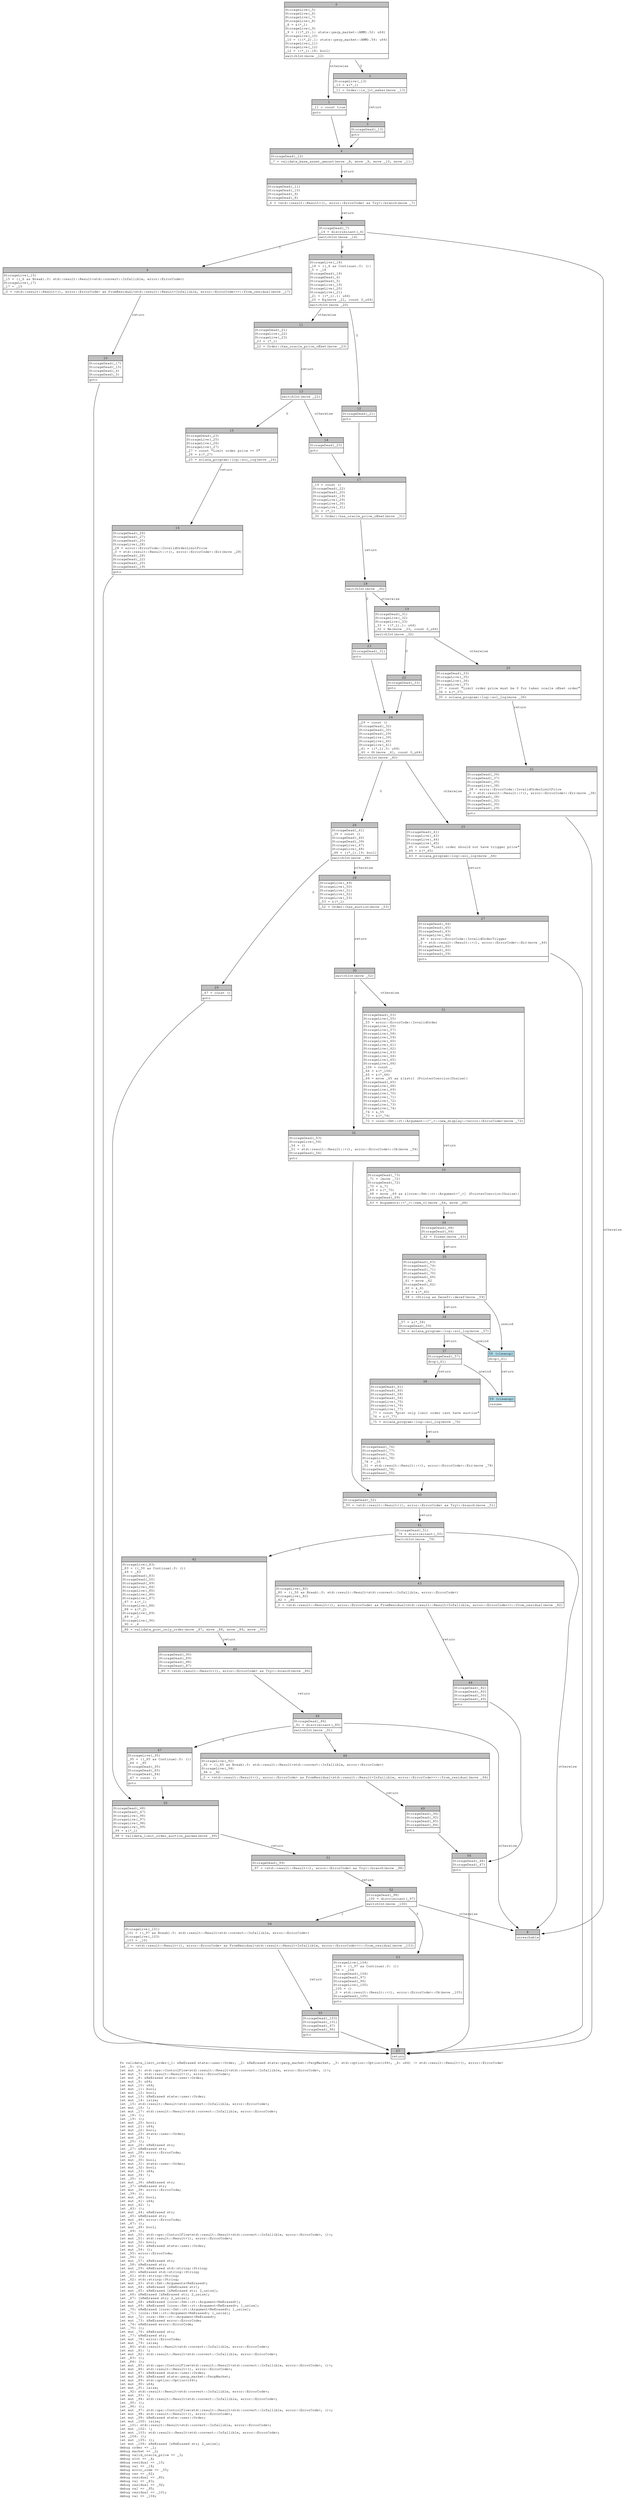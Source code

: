 digraph Mir_0_4559 {
    graph [fontname="Courier, monospace"];
    node [fontname="Courier, monospace"];
    edge [fontname="Courier, monospace"];
    label=<fn validate_limit_order(_1: &amp;ReErased state::user::Order, _2: &amp;ReErased state::perp_market::PerpMarket, _3: std::option::Option&lt;i64&gt;, _4: u64) -&gt; std::result::Result&lt;(), error::ErrorCode&gt;<br align="left"/>let _5: ();<br align="left"/>let mut _6: std::ops::ControlFlow&lt;std::result::Result&lt;std::convert::Infallible, error::ErrorCode&gt;, ()&gt;;<br align="left"/>let mut _7: std::result::Result&lt;(), error::ErrorCode&gt;;<br align="left"/>let mut _8: &amp;ReErased state::user::Order;<br align="left"/>let mut _9: u64;<br align="left"/>let mut _10: u64;<br align="left"/>let mut _11: bool;<br align="left"/>let mut _12: bool;<br align="left"/>let mut _13: &amp;ReErased state::user::Order;<br align="left"/>let mut _14: isize;<br align="left"/>let _15: std::result::Result&lt;std::convert::Infallible, error::ErrorCode&gt;;<br align="left"/>let mut _16: !;<br align="left"/>let mut _17: std::result::Result&lt;std::convert::Infallible, error::ErrorCode&gt;;<br align="left"/>let _18: ();<br align="left"/>let _19: ();<br align="left"/>let mut _20: bool;<br align="left"/>let mut _21: u64;<br align="left"/>let mut _22: bool;<br align="left"/>let mut _23: state::user::Order;<br align="left"/>let mut _24: !;<br align="left"/>let _25: ();<br align="left"/>let mut _26: &amp;ReErased str;<br align="left"/>let _27: &amp;ReErased str;<br align="left"/>let mut _28: error::ErrorCode;<br align="left"/>let _29: ();<br align="left"/>let mut _30: bool;<br align="left"/>let mut _31: state::user::Order;<br align="left"/>let mut _32: bool;<br align="left"/>let mut _33: u64;<br align="left"/>let mut _34: !;<br align="left"/>let _35: ();<br align="left"/>let mut _36: &amp;ReErased str;<br align="left"/>let _37: &amp;ReErased str;<br align="left"/>let mut _38: error::ErrorCode;<br align="left"/>let _39: ();<br align="left"/>let mut _40: bool;<br align="left"/>let mut _41: u64;<br align="left"/>let mut _42: !;<br align="left"/>let _43: ();<br align="left"/>let mut _44: &amp;ReErased str;<br align="left"/>let _45: &amp;ReErased str;<br align="left"/>let mut _46: error::ErrorCode;<br align="left"/>let _47: ();<br align="left"/>let mut _48: bool;<br align="left"/>let _49: ();<br align="left"/>let mut _50: std::ops::ControlFlow&lt;std::result::Result&lt;std::convert::Infallible, error::ErrorCode&gt;, ()&gt;;<br align="left"/>let mut _51: std::result::Result&lt;(), error::ErrorCode&gt;;<br align="left"/>let mut _52: bool;<br align="left"/>let mut _53: &amp;ReErased state::user::Order;<br align="left"/>let mut _54: ();<br align="left"/>let _55: error::ErrorCode;<br align="left"/>let _56: ();<br align="left"/>let mut _57: &amp;ReErased str;<br align="left"/>let _58: &amp;ReErased str;<br align="left"/>let mut _59: &amp;ReErased std::string::String;<br align="left"/>let _60: &amp;ReErased std::string::String;<br align="left"/>let _61: std::string::String;<br align="left"/>let _62: std::string::String;<br align="left"/>let mut _63: std::fmt::Arguments&lt;ReErased&gt;;<br align="left"/>let mut _64: &amp;ReErased [&amp;ReErased str];<br align="left"/>let mut _65: &amp;ReErased [&amp;ReErased str; 2_usize];<br align="left"/>let _66: &amp;ReErased [&amp;ReErased str; 2_usize];<br align="left"/>let _67: [&amp;ReErased str; 2_usize];<br align="left"/>let mut _68: &amp;ReErased [core::fmt::rt::Argument&lt;ReErased&gt;];<br align="left"/>let mut _69: &amp;ReErased [core::fmt::rt::Argument&lt;ReErased&gt;; 1_usize];<br align="left"/>let _70: &amp;ReErased [core::fmt::rt::Argument&lt;ReErased&gt;; 1_usize];<br align="left"/>let _71: [core::fmt::rt::Argument&lt;ReErased&gt;; 1_usize];<br align="left"/>let mut _72: core::fmt::rt::Argument&lt;ReErased&gt;;<br align="left"/>let mut _73: &amp;ReErased error::ErrorCode;<br align="left"/>let _74: &amp;ReErased error::ErrorCode;<br align="left"/>let _75: ();<br align="left"/>let mut _76: &amp;ReErased str;<br align="left"/>let _77: &amp;ReErased str;<br align="left"/>let mut _78: error::ErrorCode;<br align="left"/>let mut _79: isize;<br align="left"/>let _80: std::result::Result&lt;std::convert::Infallible, error::ErrorCode&gt;;<br align="left"/>let mut _81: !;<br align="left"/>let mut _82: std::result::Result&lt;std::convert::Infallible, error::ErrorCode&gt;;<br align="left"/>let _83: ();<br align="left"/>let _84: ();<br align="left"/>let mut _85: std::ops::ControlFlow&lt;std::result::Result&lt;std::convert::Infallible, error::ErrorCode&gt;, ()&gt;;<br align="left"/>let mut _86: std::result::Result&lt;(), error::ErrorCode&gt;;<br align="left"/>let mut _87: &amp;ReErased state::user::Order;<br align="left"/>let mut _88: &amp;ReErased state::perp_market::PerpMarket;<br align="left"/>let mut _89: std::option::Option&lt;i64&gt;;<br align="left"/>let mut _90: u64;<br align="left"/>let mut _91: isize;<br align="left"/>let _92: std::result::Result&lt;std::convert::Infallible, error::ErrorCode&gt;;<br align="left"/>let mut _93: !;<br align="left"/>let mut _94: std::result::Result&lt;std::convert::Infallible, error::ErrorCode&gt;;<br align="left"/>let _95: ();<br align="left"/>let _96: ();<br align="left"/>let mut _97: std::ops::ControlFlow&lt;std::result::Result&lt;std::convert::Infallible, error::ErrorCode&gt;, ()&gt;;<br align="left"/>let mut _98: std::result::Result&lt;(), error::ErrorCode&gt;;<br align="left"/>let mut _99: &amp;ReErased state::user::Order;<br align="left"/>let mut _100: isize;<br align="left"/>let _101: std::result::Result&lt;std::convert::Infallible, error::ErrorCode&gt;;<br align="left"/>let mut _102: !;<br align="left"/>let mut _103: std::result::Result&lt;std::convert::Infallible, error::ErrorCode&gt;;<br align="left"/>let _104: ();<br align="left"/>let mut _105: ();<br align="left"/>let mut _106: &amp;ReErased [&amp;ReErased str; 2_usize];<br align="left"/>debug order =&gt; _1;<br align="left"/>debug market =&gt; _2;<br align="left"/>debug valid_oracle_price =&gt; _3;<br align="left"/>debug slot =&gt; _4;<br align="left"/>debug residual =&gt; _15;<br align="left"/>debug val =&gt; _18;<br align="left"/>debug error_code =&gt; _55;<br align="left"/>debug res =&gt; _62;<br align="left"/>debug residual =&gt; _80;<br align="left"/>debug val =&gt; _83;<br align="left"/>debug residual =&gt; _92;<br align="left"/>debug val =&gt; _95;<br align="left"/>debug residual =&gt; _101;<br align="left"/>debug val =&gt; _104;<br align="left"/>>;
    bb0__0_4559 [shape="none", label=<<table border="0" cellborder="1" cellspacing="0"><tr><td bgcolor="gray" align="center" colspan="1">0</td></tr><tr><td align="left" balign="left">StorageLive(_5)<br/>StorageLive(_6)<br/>StorageLive(_7)<br/>StorageLive(_8)<br/>_8 = &amp;(*_1)<br/>StorageLive(_9)<br/>_9 = (((*_2).1: state::perp_market::AMM).52: u64)<br/>StorageLive(_10)<br/>_10 = (((*_2).1: state::perp_market::AMM).54: u64)<br/>StorageLive(_11)<br/>StorageLive(_12)<br/>_12 = ((*_1).18: bool)<br/></td></tr><tr><td align="left">switchInt(move _12)</td></tr></table>>];
    bb1__0_4559 [shape="none", label=<<table border="0" cellborder="1" cellspacing="0"><tr><td bgcolor="gray" align="center" colspan="1">1</td></tr><tr><td align="left" balign="left">_11 = const true<br/></td></tr><tr><td align="left">goto</td></tr></table>>];
    bb2__0_4559 [shape="none", label=<<table border="0" cellborder="1" cellspacing="0"><tr><td bgcolor="gray" align="center" colspan="1">2</td></tr><tr><td align="left" balign="left">StorageLive(_13)<br/>_13 = &amp;(*_1)<br/></td></tr><tr><td align="left">_11 = Order::is_jit_maker(move _13)</td></tr></table>>];
    bb3__0_4559 [shape="none", label=<<table border="0" cellborder="1" cellspacing="0"><tr><td bgcolor="gray" align="center" colspan="1">3</td></tr><tr><td align="left" balign="left">StorageDead(_13)<br/></td></tr><tr><td align="left">goto</td></tr></table>>];
    bb4__0_4559 [shape="none", label=<<table border="0" cellborder="1" cellspacing="0"><tr><td bgcolor="gray" align="center" colspan="1">4</td></tr><tr><td align="left" balign="left">StorageDead(_12)<br/></td></tr><tr><td align="left">_7 = validate_base_asset_amount(move _8, move _9, move _10, move _11)</td></tr></table>>];
    bb5__0_4559 [shape="none", label=<<table border="0" cellborder="1" cellspacing="0"><tr><td bgcolor="gray" align="center" colspan="1">5</td></tr><tr><td align="left" balign="left">StorageDead(_11)<br/>StorageDead(_10)<br/>StorageDead(_9)<br/>StorageDead(_8)<br/></td></tr><tr><td align="left">_6 = &lt;std::result::Result&lt;(), error::ErrorCode&gt; as Try&gt;::branch(move _7)</td></tr></table>>];
    bb6__0_4559 [shape="none", label=<<table border="0" cellborder="1" cellspacing="0"><tr><td bgcolor="gray" align="center" colspan="1">6</td></tr><tr><td align="left" balign="left">StorageDead(_7)<br/>_14 = discriminant(_6)<br/></td></tr><tr><td align="left">switchInt(move _14)</td></tr></table>>];
    bb7__0_4559 [shape="none", label=<<table border="0" cellborder="1" cellspacing="0"><tr><td bgcolor="gray" align="center" colspan="1">7</td></tr><tr><td align="left" balign="left">StorageLive(_18)<br/>_18 = ((_6 as Continue).0: ())<br/>_5 = _18<br/>StorageDead(_18)<br/>StorageDead(_6)<br/>StorageDead(_5)<br/>StorageLive(_19)<br/>StorageLive(_20)<br/>StorageLive(_21)<br/>_21 = ((*_1).1: u64)<br/>_20 = Eq(move _21, const 0_u64)<br/></td></tr><tr><td align="left">switchInt(move _20)</td></tr></table>>];
    bb8__0_4559 [shape="none", label=<<table border="0" cellborder="1" cellspacing="0"><tr><td bgcolor="gray" align="center" colspan="1">8</td></tr><tr><td align="left">unreachable</td></tr></table>>];
    bb9__0_4559 [shape="none", label=<<table border="0" cellborder="1" cellspacing="0"><tr><td bgcolor="gray" align="center" colspan="1">9</td></tr><tr><td align="left" balign="left">StorageLive(_15)<br/>_15 = ((_6 as Break).0: std::result::Result&lt;std::convert::Infallible, error::ErrorCode&gt;)<br/>StorageLive(_17)<br/>_17 = _15<br/></td></tr><tr><td align="left">_0 = &lt;std::result::Result&lt;(), error::ErrorCode&gt; as FromResidual&lt;std::result::Result&lt;Infallible, error::ErrorCode&gt;&gt;&gt;::from_residual(move _17)</td></tr></table>>];
    bb10__0_4559 [shape="none", label=<<table border="0" cellborder="1" cellspacing="0"><tr><td bgcolor="gray" align="center" colspan="1">10</td></tr><tr><td align="left" balign="left">StorageDead(_17)<br/>StorageDead(_15)<br/>StorageDead(_6)<br/>StorageDead(_5)<br/></td></tr><tr><td align="left">goto</td></tr></table>>];
    bb11__0_4559 [shape="none", label=<<table border="0" cellborder="1" cellspacing="0"><tr><td bgcolor="gray" align="center" colspan="1">11</td></tr><tr><td align="left" balign="left">StorageDead(_21)<br/>StorageLive(_22)<br/>StorageLive(_23)<br/>_23 = (*_1)<br/></td></tr><tr><td align="left">_22 = Order::has_oracle_price_offset(move _23)</td></tr></table>>];
    bb12__0_4559 [shape="none", label=<<table border="0" cellborder="1" cellspacing="0"><tr><td bgcolor="gray" align="center" colspan="1">12</td></tr><tr><td align="left" balign="left">StorageDead(_21)<br/></td></tr><tr><td align="left">goto</td></tr></table>>];
    bb13__0_4559 [shape="none", label=<<table border="0" cellborder="1" cellspacing="0"><tr><td bgcolor="gray" align="center" colspan="1">13</td></tr><tr><td align="left">switchInt(move _22)</td></tr></table>>];
    bb14__0_4559 [shape="none", label=<<table border="0" cellborder="1" cellspacing="0"><tr><td bgcolor="gray" align="center" colspan="1">14</td></tr><tr><td align="left" balign="left">StorageDead(_23)<br/></td></tr><tr><td align="left">goto</td></tr></table>>];
    bb15__0_4559 [shape="none", label=<<table border="0" cellborder="1" cellspacing="0"><tr><td bgcolor="gray" align="center" colspan="1">15</td></tr><tr><td align="left" balign="left">StorageDead(_23)<br/>StorageLive(_25)<br/>StorageLive(_26)<br/>StorageLive(_27)<br/>_27 = const &quot;Limit order price == 0&quot;<br/>_26 = &amp;(*_27)<br/></td></tr><tr><td align="left">_25 = solana_program::log::sol_log(move _26)</td></tr></table>>];
    bb16__0_4559 [shape="none", label=<<table border="0" cellborder="1" cellspacing="0"><tr><td bgcolor="gray" align="center" colspan="1">16</td></tr><tr><td align="left" balign="left">StorageDead(_26)<br/>StorageDead(_27)<br/>StorageDead(_25)<br/>StorageLive(_28)<br/>_28 = error::ErrorCode::InvalidOrderLimitPrice<br/>_0 = std::result::Result::&lt;(), error::ErrorCode&gt;::Err(move _28)<br/>StorageDead(_28)<br/>StorageDead(_22)<br/>StorageDead(_20)<br/>StorageDead(_19)<br/></td></tr><tr><td align="left">goto</td></tr></table>>];
    bb17__0_4559 [shape="none", label=<<table border="0" cellborder="1" cellspacing="0"><tr><td bgcolor="gray" align="center" colspan="1">17</td></tr><tr><td align="left" balign="left">_19 = const ()<br/>StorageDead(_22)<br/>StorageDead(_20)<br/>StorageDead(_19)<br/>StorageLive(_29)<br/>StorageLive(_30)<br/>StorageLive(_31)<br/>_31 = (*_1)<br/></td></tr><tr><td align="left">_30 = Order::has_oracle_price_offset(move _31)</td></tr></table>>];
    bb18__0_4559 [shape="none", label=<<table border="0" cellborder="1" cellspacing="0"><tr><td bgcolor="gray" align="center" colspan="1">18</td></tr><tr><td align="left">switchInt(move _30)</td></tr></table>>];
    bb19__0_4559 [shape="none", label=<<table border="0" cellborder="1" cellspacing="0"><tr><td bgcolor="gray" align="center" colspan="1">19</td></tr><tr><td align="left" balign="left">StorageDead(_31)<br/>StorageLive(_32)<br/>StorageLive(_33)<br/>_33 = ((*_1).1: u64)<br/>_32 = Ne(move _33, const 0_u64)<br/></td></tr><tr><td align="left">switchInt(move _32)</td></tr></table>>];
    bb20__0_4559 [shape="none", label=<<table border="0" cellborder="1" cellspacing="0"><tr><td bgcolor="gray" align="center" colspan="1">20</td></tr><tr><td align="left" balign="left">StorageDead(_33)<br/>StorageLive(_35)<br/>StorageLive(_36)<br/>StorageLive(_37)<br/>_37 = const &quot;Limit order price must be 0 for taker oracle offset order&quot;<br/>_36 = &amp;(*_37)<br/></td></tr><tr><td align="left">_35 = solana_program::log::sol_log(move _36)</td></tr></table>>];
    bb21__0_4559 [shape="none", label=<<table border="0" cellborder="1" cellspacing="0"><tr><td bgcolor="gray" align="center" colspan="1">21</td></tr><tr><td align="left" balign="left">StorageDead(_36)<br/>StorageDead(_37)<br/>StorageDead(_35)<br/>StorageLive(_38)<br/>_38 = error::ErrorCode::InvalidOrderLimitPrice<br/>_0 = std::result::Result::&lt;(), error::ErrorCode&gt;::Err(move _38)<br/>StorageDead(_38)<br/>StorageDead(_32)<br/>StorageDead(_30)<br/>StorageDead(_29)<br/></td></tr><tr><td align="left">goto</td></tr></table>>];
    bb22__0_4559 [shape="none", label=<<table border="0" cellborder="1" cellspacing="0"><tr><td bgcolor="gray" align="center" colspan="1">22</td></tr><tr><td align="left" balign="left">StorageDead(_33)<br/></td></tr><tr><td align="left">goto</td></tr></table>>];
    bb23__0_4559 [shape="none", label=<<table border="0" cellborder="1" cellspacing="0"><tr><td bgcolor="gray" align="center" colspan="1">23</td></tr><tr><td align="left" balign="left">StorageDead(_31)<br/></td></tr><tr><td align="left">goto</td></tr></table>>];
    bb24__0_4559 [shape="none", label=<<table border="0" cellborder="1" cellspacing="0"><tr><td bgcolor="gray" align="center" colspan="1">24</td></tr><tr><td align="left" balign="left">_29 = const ()<br/>StorageDead(_32)<br/>StorageDead(_30)<br/>StorageDead(_29)<br/>StorageLive(_39)<br/>StorageLive(_40)<br/>StorageLive(_41)<br/>_41 = ((*_1).5: u64)<br/>_40 = Gt(move _41, const 0_u64)<br/></td></tr><tr><td align="left">switchInt(move _40)</td></tr></table>>];
    bb25__0_4559 [shape="none", label=<<table border="0" cellborder="1" cellspacing="0"><tr><td bgcolor="gray" align="center" colspan="1">25</td></tr><tr><td align="left" balign="left">StorageDead(_41)<br/>StorageLive(_43)<br/>StorageLive(_44)<br/>StorageLive(_45)<br/>_45 = const &quot;Limit order should not have trigger price&quot;<br/>_44 = &amp;(*_45)<br/></td></tr><tr><td align="left">_43 = solana_program::log::sol_log(move _44)</td></tr></table>>];
    bb26__0_4559 [shape="none", label=<<table border="0" cellborder="1" cellspacing="0"><tr><td bgcolor="gray" align="center" colspan="1">26</td></tr><tr><td align="left" balign="left">StorageDead(_41)<br/>_39 = const ()<br/>StorageDead(_40)<br/>StorageDead(_39)<br/>StorageLive(_47)<br/>StorageLive(_48)<br/>_48 = ((*_1).19: bool)<br/></td></tr><tr><td align="left">switchInt(move _48)</td></tr></table>>];
    bb27__0_4559 [shape="none", label=<<table border="0" cellborder="1" cellspacing="0"><tr><td bgcolor="gray" align="center" colspan="1">27</td></tr><tr><td align="left" balign="left">StorageDead(_44)<br/>StorageDead(_45)<br/>StorageDead(_43)<br/>StorageLive(_46)<br/>_46 = error::ErrorCode::InvalidOrderTrigger<br/>_0 = std::result::Result::&lt;(), error::ErrorCode&gt;::Err(move _46)<br/>StorageDead(_46)<br/>StorageDead(_40)<br/>StorageDead(_39)<br/></td></tr><tr><td align="left">goto</td></tr></table>>];
    bb28__0_4559 [shape="none", label=<<table border="0" cellborder="1" cellspacing="0"><tr><td bgcolor="gray" align="center" colspan="1">28</td></tr><tr><td align="left" balign="left">StorageLive(_49)<br/>StorageLive(_50)<br/>StorageLive(_51)<br/>StorageLive(_52)<br/>StorageLive(_53)<br/>_53 = &amp;(*_1)<br/></td></tr><tr><td align="left">_52 = Order::has_auction(move _53)</td></tr></table>>];
    bb29__0_4559 [shape="none", label=<<table border="0" cellborder="1" cellspacing="0"><tr><td bgcolor="gray" align="center" colspan="1">29</td></tr><tr><td align="left" balign="left">_47 = const ()<br/></td></tr><tr><td align="left">goto</td></tr></table>>];
    bb30__0_4559 [shape="none", label=<<table border="0" cellborder="1" cellspacing="0"><tr><td bgcolor="gray" align="center" colspan="1">30</td></tr><tr><td align="left">switchInt(move _52)</td></tr></table>>];
    bb31__0_4559 [shape="none", label=<<table border="0" cellborder="1" cellspacing="0"><tr><td bgcolor="gray" align="center" colspan="1">31</td></tr><tr><td align="left" balign="left">StorageDead(_53)<br/>StorageLive(_55)<br/>_55 = error::ErrorCode::InvalidOrder<br/>StorageLive(_56)<br/>StorageLive(_57)<br/>StorageLive(_58)<br/>StorageLive(_59)<br/>StorageLive(_60)<br/>StorageLive(_61)<br/>StorageLive(_62)<br/>StorageLive(_63)<br/>StorageLive(_64)<br/>StorageLive(_65)<br/>StorageLive(_66)<br/>_106 = const _<br/>_66 = &amp;(*_106)<br/>_65 = &amp;(*_66)<br/>_64 = move _65 as &amp;[&amp;str] (PointerCoercion(Unsize))<br/>StorageDead(_65)<br/>StorageLive(_68)<br/>StorageLive(_69)<br/>StorageLive(_70)<br/>StorageLive(_71)<br/>StorageLive(_72)<br/>StorageLive(_73)<br/>StorageLive(_74)<br/>_74 = &amp;_55<br/>_73 = &amp;(*_74)<br/></td></tr><tr><td align="left">_72 = core::fmt::rt::Argument::&lt;'_&gt;::new_display::&lt;error::ErrorCode&gt;(move _73)</td></tr></table>>];
    bb32__0_4559 [shape="none", label=<<table border="0" cellborder="1" cellspacing="0"><tr><td bgcolor="gray" align="center" colspan="1">32</td></tr><tr><td align="left" balign="left">StorageDead(_53)<br/>StorageLive(_54)<br/>_54 = ()<br/>_51 = std::result::Result::&lt;(), error::ErrorCode&gt;::Ok(move _54)<br/>StorageDead(_54)<br/></td></tr><tr><td align="left">goto</td></tr></table>>];
    bb33__0_4559 [shape="none", label=<<table border="0" cellborder="1" cellspacing="0"><tr><td bgcolor="gray" align="center" colspan="1">33</td></tr><tr><td align="left" balign="left">StorageDead(_73)<br/>_71 = [move _72]<br/>StorageDead(_72)<br/>_70 = &amp;_71<br/>_69 = &amp;(*_70)<br/>_68 = move _69 as &amp;[core::fmt::rt::Argument&lt;'_&gt;] (PointerCoercion(Unsize))<br/>StorageDead(_69)<br/></td></tr><tr><td align="left">_63 = Arguments::&lt;'_&gt;::new_v1(move _64, move _68)</td></tr></table>>];
    bb34__0_4559 [shape="none", label=<<table border="0" cellborder="1" cellspacing="0"><tr><td bgcolor="gray" align="center" colspan="1">34</td></tr><tr><td align="left" balign="left">StorageDead(_68)<br/>StorageDead(_64)<br/></td></tr><tr><td align="left">_62 = format(move _63)</td></tr></table>>];
    bb35__0_4559 [shape="none", label=<<table border="0" cellborder="1" cellspacing="0"><tr><td bgcolor="gray" align="center" colspan="1">35</td></tr><tr><td align="left" balign="left">StorageDead(_63)<br/>StorageDead(_74)<br/>StorageDead(_71)<br/>StorageDead(_70)<br/>StorageDead(_66)<br/>_61 = move _62<br/>StorageDead(_62)<br/>_60 = &amp;_61<br/>_59 = &amp;(*_60)<br/></td></tr><tr><td align="left">_58 = &lt;String as Deref&gt;::deref(move _59)</td></tr></table>>];
    bb36__0_4559 [shape="none", label=<<table border="0" cellborder="1" cellspacing="0"><tr><td bgcolor="gray" align="center" colspan="1">36</td></tr><tr><td align="left" balign="left">_57 = &amp;(*_58)<br/>StorageDead(_59)<br/></td></tr><tr><td align="left">_56 = solana_program::log::sol_log(move _57)</td></tr></table>>];
    bb37__0_4559 [shape="none", label=<<table border="0" cellborder="1" cellspacing="0"><tr><td bgcolor="gray" align="center" colspan="1">37</td></tr><tr><td align="left" balign="left">StorageDead(_57)<br/></td></tr><tr><td align="left">drop(_61)</td></tr></table>>];
    bb38__0_4559 [shape="none", label=<<table border="0" cellborder="1" cellspacing="0"><tr><td bgcolor="gray" align="center" colspan="1">38</td></tr><tr><td align="left" balign="left">StorageDead(_61)<br/>StorageDead(_60)<br/>StorageDead(_58)<br/>StorageDead(_56)<br/>StorageLive(_75)<br/>StorageLive(_76)<br/>StorageLive(_77)<br/>_77 = const &quot;post only limit order cant have auction&quot;<br/>_76 = &amp;(*_77)<br/></td></tr><tr><td align="left">_75 = solana_program::log::sol_log(move _76)</td></tr></table>>];
    bb39__0_4559 [shape="none", label=<<table border="0" cellborder="1" cellspacing="0"><tr><td bgcolor="gray" align="center" colspan="1">39</td></tr><tr><td align="left" balign="left">StorageDead(_76)<br/>StorageDead(_77)<br/>StorageDead(_75)<br/>StorageLive(_78)<br/>_78 = _55<br/>_51 = std::result::Result::&lt;(), error::ErrorCode&gt;::Err(move _78)<br/>StorageDead(_78)<br/>StorageDead(_55)<br/></td></tr><tr><td align="left">goto</td></tr></table>>];
    bb40__0_4559 [shape="none", label=<<table border="0" cellborder="1" cellspacing="0"><tr><td bgcolor="gray" align="center" colspan="1">40</td></tr><tr><td align="left" balign="left">StorageDead(_52)<br/></td></tr><tr><td align="left">_50 = &lt;std::result::Result&lt;(), error::ErrorCode&gt; as Try&gt;::branch(move _51)</td></tr></table>>];
    bb41__0_4559 [shape="none", label=<<table border="0" cellborder="1" cellspacing="0"><tr><td bgcolor="gray" align="center" colspan="1">41</td></tr><tr><td align="left" balign="left">StorageDead(_51)<br/>_79 = discriminant(_50)<br/></td></tr><tr><td align="left">switchInt(move _79)</td></tr></table>>];
    bb42__0_4559 [shape="none", label=<<table border="0" cellborder="1" cellspacing="0"><tr><td bgcolor="gray" align="center" colspan="1">42</td></tr><tr><td align="left" balign="left">StorageLive(_83)<br/>_83 = ((_50 as Continue).0: ())<br/>_49 = _83<br/>StorageDead(_83)<br/>StorageDead(_50)<br/>StorageDead(_49)<br/>StorageLive(_84)<br/>StorageLive(_85)<br/>StorageLive(_86)<br/>StorageLive(_87)<br/>_87 = &amp;(*_1)<br/>StorageLive(_88)<br/>_88 = &amp;(*_2)<br/>StorageLive(_89)<br/>_89 = _3<br/>StorageLive(_90)<br/>_90 = _4<br/></td></tr><tr><td align="left">_86 = validate_post_only_order(move _87, move _88, move _89, move _90)</td></tr></table>>];
    bb43__0_4559 [shape="none", label=<<table border="0" cellborder="1" cellspacing="0"><tr><td bgcolor="gray" align="center" colspan="1">43</td></tr><tr><td align="left" balign="left">StorageLive(_80)<br/>_80 = ((_50 as Break).0: std::result::Result&lt;std::convert::Infallible, error::ErrorCode&gt;)<br/>StorageLive(_82)<br/>_82 = _80<br/></td></tr><tr><td align="left">_0 = &lt;std::result::Result&lt;(), error::ErrorCode&gt; as FromResidual&lt;std::result::Result&lt;Infallible, error::ErrorCode&gt;&gt;&gt;::from_residual(move _82)</td></tr></table>>];
    bb44__0_4559 [shape="none", label=<<table border="0" cellborder="1" cellspacing="0"><tr><td bgcolor="gray" align="center" colspan="1">44</td></tr><tr><td align="left" balign="left">StorageDead(_82)<br/>StorageDead(_80)<br/>StorageDead(_50)<br/>StorageDead(_49)<br/></td></tr><tr><td align="left">goto</td></tr></table>>];
    bb45__0_4559 [shape="none", label=<<table border="0" cellborder="1" cellspacing="0"><tr><td bgcolor="gray" align="center" colspan="1">45</td></tr><tr><td align="left" balign="left">StorageDead(_90)<br/>StorageDead(_89)<br/>StorageDead(_88)<br/>StorageDead(_87)<br/></td></tr><tr><td align="left">_85 = &lt;std::result::Result&lt;(), error::ErrorCode&gt; as Try&gt;::branch(move _86)</td></tr></table>>];
    bb46__0_4559 [shape="none", label=<<table border="0" cellborder="1" cellspacing="0"><tr><td bgcolor="gray" align="center" colspan="1">46</td></tr><tr><td align="left" balign="left">StorageDead(_86)<br/>_91 = discriminant(_85)<br/></td></tr><tr><td align="left">switchInt(move _91)</td></tr></table>>];
    bb47__0_4559 [shape="none", label=<<table border="0" cellborder="1" cellspacing="0"><tr><td bgcolor="gray" align="center" colspan="1">47</td></tr><tr><td align="left" balign="left">StorageLive(_95)<br/>_95 = ((_85 as Continue).0: ())<br/>_84 = _95<br/>StorageDead(_95)<br/>StorageDead(_85)<br/>StorageDead(_84)<br/>_47 = const ()<br/></td></tr><tr><td align="left">goto</td></tr></table>>];
    bb48__0_4559 [shape="none", label=<<table border="0" cellborder="1" cellspacing="0"><tr><td bgcolor="gray" align="center" colspan="1">48</td></tr><tr><td align="left" balign="left">StorageLive(_92)<br/>_92 = ((_85 as Break).0: std::result::Result&lt;std::convert::Infallible, error::ErrorCode&gt;)<br/>StorageLive(_94)<br/>_94 = _92<br/></td></tr><tr><td align="left">_0 = &lt;std::result::Result&lt;(), error::ErrorCode&gt; as FromResidual&lt;std::result::Result&lt;Infallible, error::ErrorCode&gt;&gt;&gt;::from_residual(move _94)</td></tr></table>>];
    bb49__0_4559 [shape="none", label=<<table border="0" cellborder="1" cellspacing="0"><tr><td bgcolor="gray" align="center" colspan="1">49</td></tr><tr><td align="left" balign="left">StorageDead(_94)<br/>StorageDead(_92)<br/>StorageDead(_85)<br/>StorageDead(_84)<br/></td></tr><tr><td align="left">goto</td></tr></table>>];
    bb50__0_4559 [shape="none", label=<<table border="0" cellborder="1" cellspacing="0"><tr><td bgcolor="gray" align="center" colspan="1">50</td></tr><tr><td align="left" balign="left">StorageDead(_48)<br/>StorageDead(_47)<br/>StorageLive(_96)<br/>StorageLive(_97)<br/>StorageLive(_98)<br/>StorageLive(_99)<br/>_99 = &amp;(*_1)<br/></td></tr><tr><td align="left">_98 = validate_limit_order_auction_params(move _99)</td></tr></table>>];
    bb51__0_4559 [shape="none", label=<<table border="0" cellborder="1" cellspacing="0"><tr><td bgcolor="gray" align="center" colspan="1">51</td></tr><tr><td align="left" balign="left">StorageDead(_99)<br/></td></tr><tr><td align="left">_97 = &lt;std::result::Result&lt;(), error::ErrorCode&gt; as Try&gt;::branch(move _98)</td></tr></table>>];
    bb52__0_4559 [shape="none", label=<<table border="0" cellborder="1" cellspacing="0"><tr><td bgcolor="gray" align="center" colspan="1">52</td></tr><tr><td align="left" balign="left">StorageDead(_98)<br/>_100 = discriminant(_97)<br/></td></tr><tr><td align="left">switchInt(move _100)</td></tr></table>>];
    bb53__0_4559 [shape="none", label=<<table border="0" cellborder="1" cellspacing="0"><tr><td bgcolor="gray" align="center" colspan="1">53</td></tr><tr><td align="left" balign="left">StorageLive(_104)<br/>_104 = ((_97 as Continue).0: ())<br/>_96 = _104<br/>StorageDead(_104)<br/>StorageDead(_97)<br/>StorageDead(_96)<br/>StorageLive(_105)<br/>_105 = ()<br/>_0 = std::result::Result::&lt;(), error::ErrorCode&gt;::Ok(move _105)<br/>StorageDead(_105)<br/></td></tr><tr><td align="left">goto</td></tr></table>>];
    bb54__0_4559 [shape="none", label=<<table border="0" cellborder="1" cellspacing="0"><tr><td bgcolor="gray" align="center" colspan="1">54</td></tr><tr><td align="left" balign="left">StorageLive(_101)<br/>_101 = ((_97 as Break).0: std::result::Result&lt;std::convert::Infallible, error::ErrorCode&gt;)<br/>StorageLive(_103)<br/>_103 = _101<br/></td></tr><tr><td align="left">_0 = &lt;std::result::Result&lt;(), error::ErrorCode&gt; as FromResidual&lt;std::result::Result&lt;Infallible, error::ErrorCode&gt;&gt;&gt;::from_residual(move _103)</td></tr></table>>];
    bb55__0_4559 [shape="none", label=<<table border="0" cellborder="1" cellspacing="0"><tr><td bgcolor="gray" align="center" colspan="1">55</td></tr><tr><td align="left" balign="left">StorageDead(_103)<br/>StorageDead(_101)<br/>StorageDead(_97)<br/>StorageDead(_96)<br/></td></tr><tr><td align="left">goto</td></tr></table>>];
    bb56__0_4559 [shape="none", label=<<table border="0" cellborder="1" cellspacing="0"><tr><td bgcolor="gray" align="center" colspan="1">56</td></tr><tr><td align="left" balign="left">StorageDead(_48)<br/>StorageDead(_47)<br/></td></tr><tr><td align="left">goto</td></tr></table>>];
    bb57__0_4559 [shape="none", label=<<table border="0" cellborder="1" cellspacing="0"><tr><td bgcolor="gray" align="center" colspan="1">57</td></tr><tr><td align="left">return</td></tr></table>>];
    bb58__0_4559 [shape="none", label=<<table border="0" cellborder="1" cellspacing="0"><tr><td bgcolor="lightblue" align="center" colspan="1">58 (cleanup)</td></tr><tr><td align="left">drop(_61)</td></tr></table>>];
    bb59__0_4559 [shape="none", label=<<table border="0" cellborder="1" cellspacing="0"><tr><td bgcolor="lightblue" align="center" colspan="1">59 (cleanup)</td></tr><tr><td align="left">resume</td></tr></table>>];
    bb0__0_4559 -> bb2__0_4559 [label="0"];
    bb0__0_4559 -> bb1__0_4559 [label="otherwise"];
    bb1__0_4559 -> bb4__0_4559 [label=""];
    bb2__0_4559 -> bb3__0_4559 [label="return"];
    bb3__0_4559 -> bb4__0_4559 [label=""];
    bb4__0_4559 -> bb5__0_4559 [label="return"];
    bb5__0_4559 -> bb6__0_4559 [label="return"];
    bb6__0_4559 -> bb7__0_4559 [label="0"];
    bb6__0_4559 -> bb9__0_4559 [label="1"];
    bb6__0_4559 -> bb8__0_4559 [label="otherwise"];
    bb7__0_4559 -> bb12__0_4559 [label="0"];
    bb7__0_4559 -> bb11__0_4559 [label="otherwise"];
    bb9__0_4559 -> bb10__0_4559 [label="return"];
    bb10__0_4559 -> bb57__0_4559 [label=""];
    bb11__0_4559 -> bb13__0_4559 [label="return"];
    bb12__0_4559 -> bb17__0_4559 [label=""];
    bb13__0_4559 -> bb15__0_4559 [label="0"];
    bb13__0_4559 -> bb14__0_4559 [label="otherwise"];
    bb14__0_4559 -> bb17__0_4559 [label=""];
    bb15__0_4559 -> bb16__0_4559 [label="return"];
    bb16__0_4559 -> bb57__0_4559 [label=""];
    bb17__0_4559 -> bb18__0_4559 [label="return"];
    bb18__0_4559 -> bb23__0_4559 [label="0"];
    bb18__0_4559 -> bb19__0_4559 [label="otherwise"];
    bb19__0_4559 -> bb22__0_4559 [label="0"];
    bb19__0_4559 -> bb20__0_4559 [label="otherwise"];
    bb20__0_4559 -> bb21__0_4559 [label="return"];
    bb21__0_4559 -> bb57__0_4559 [label=""];
    bb22__0_4559 -> bb24__0_4559 [label=""];
    bb23__0_4559 -> bb24__0_4559 [label=""];
    bb24__0_4559 -> bb26__0_4559 [label="0"];
    bb24__0_4559 -> bb25__0_4559 [label="otherwise"];
    bb25__0_4559 -> bb27__0_4559 [label="return"];
    bb26__0_4559 -> bb29__0_4559 [label="0"];
    bb26__0_4559 -> bb28__0_4559 [label="otherwise"];
    bb27__0_4559 -> bb57__0_4559 [label=""];
    bb28__0_4559 -> bb30__0_4559 [label="return"];
    bb29__0_4559 -> bb50__0_4559 [label=""];
    bb30__0_4559 -> bb32__0_4559 [label="0"];
    bb30__0_4559 -> bb31__0_4559 [label="otherwise"];
    bb31__0_4559 -> bb33__0_4559 [label="return"];
    bb32__0_4559 -> bb40__0_4559 [label=""];
    bb33__0_4559 -> bb34__0_4559 [label="return"];
    bb34__0_4559 -> bb35__0_4559 [label="return"];
    bb35__0_4559 -> bb36__0_4559 [label="return"];
    bb35__0_4559 -> bb58__0_4559 [label="unwind"];
    bb36__0_4559 -> bb37__0_4559 [label="return"];
    bb36__0_4559 -> bb58__0_4559 [label="unwind"];
    bb37__0_4559 -> bb38__0_4559 [label="return"];
    bb37__0_4559 -> bb59__0_4559 [label="unwind"];
    bb38__0_4559 -> bb39__0_4559 [label="return"];
    bb39__0_4559 -> bb40__0_4559 [label=""];
    bb40__0_4559 -> bb41__0_4559 [label="return"];
    bb41__0_4559 -> bb42__0_4559 [label="0"];
    bb41__0_4559 -> bb43__0_4559 [label="1"];
    bb41__0_4559 -> bb8__0_4559 [label="otherwise"];
    bb42__0_4559 -> bb45__0_4559 [label="return"];
    bb43__0_4559 -> bb44__0_4559 [label="return"];
    bb44__0_4559 -> bb56__0_4559 [label=""];
    bb45__0_4559 -> bb46__0_4559 [label="return"];
    bb46__0_4559 -> bb47__0_4559 [label="0"];
    bb46__0_4559 -> bb48__0_4559 [label="1"];
    bb46__0_4559 -> bb8__0_4559 [label="otherwise"];
    bb47__0_4559 -> bb50__0_4559 [label=""];
    bb48__0_4559 -> bb49__0_4559 [label="return"];
    bb49__0_4559 -> bb56__0_4559 [label=""];
    bb50__0_4559 -> bb51__0_4559 [label="return"];
    bb51__0_4559 -> bb52__0_4559 [label="return"];
    bb52__0_4559 -> bb53__0_4559 [label="0"];
    bb52__0_4559 -> bb54__0_4559 [label="1"];
    bb52__0_4559 -> bb8__0_4559 [label="otherwise"];
    bb53__0_4559 -> bb57__0_4559 [label=""];
    bb54__0_4559 -> bb55__0_4559 [label="return"];
    bb55__0_4559 -> bb57__0_4559 [label=""];
    bb56__0_4559 -> bb57__0_4559 [label=""];
    bb58__0_4559 -> bb59__0_4559 [label="return"];
}
